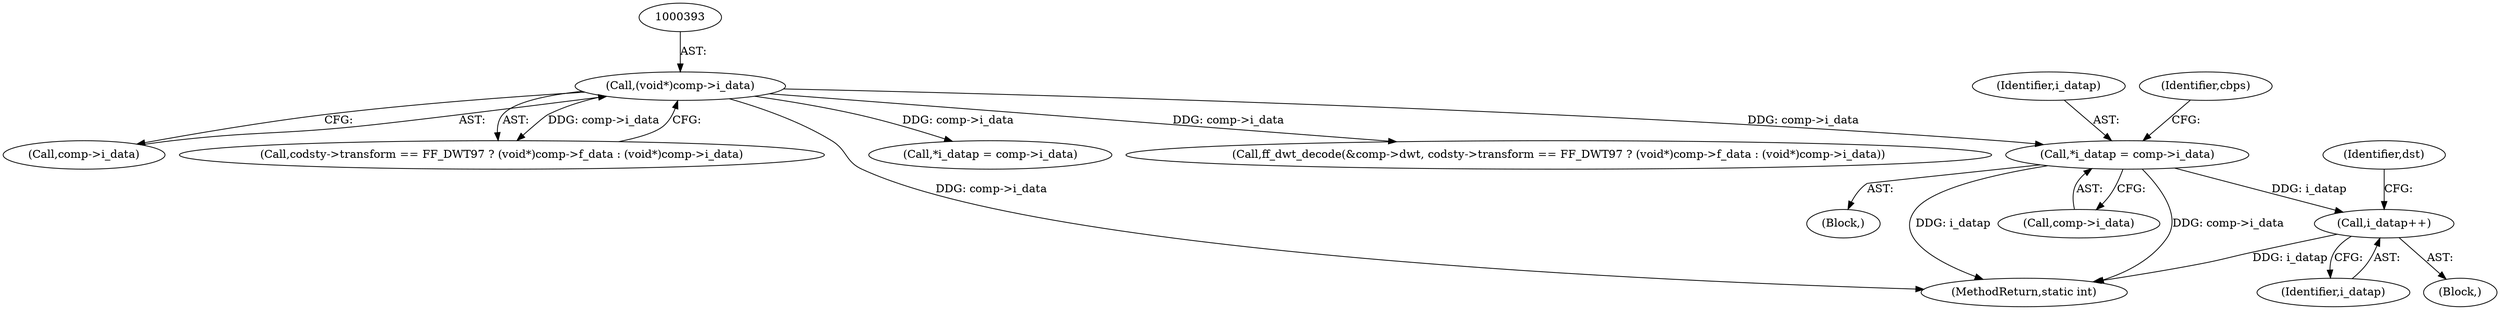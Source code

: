 digraph "0_FFmpeg_fe448cd28d674c3eff3072552eae366d0b659ce9@pointer" {
"1000498" [label="(Call,*i_datap = comp->i_data)"];
"1000392" [label="(Call,(void*)comp->i_data)"];
"1000759" [label="(Call,i_datap++)"];
"1000500" [label="(Call,comp->i_data)"];
"1000760" [label="(Identifier,i_datap)"];
"1000498" [label="(Call,*i_datap = comp->i_data)"];
"1000808" [label="(Call,*i_datap = comp->i_data)"];
"1000376" [label="(Call,ff_dwt_decode(&comp->dwt, codsty->transform == FF_DWT97 ? (void*)comp->f_data : (void*)comp->i_data))"];
"1000394" [label="(Call,comp->i_data)"];
"1000474" [label="(Block,)"];
"1000381" [label="(Call,codsty->transform == FF_DWT97 ? (void*)comp->f_data : (void*)comp->i_data)"];
"1000762" [label="(Identifier,dst)"];
"1000729" [label="(Block,)"];
"1000759" [label="(Call,i_datap++)"];
"1000499" [label="(Identifier,i_datap)"];
"1001090" [label="(MethodReturn,static int)"];
"1000392" [label="(Call,(void*)comp->i_data)"];
"1000505" [label="(Identifier,cbps)"];
"1000498" -> "1000474"  [label="AST: "];
"1000498" -> "1000500"  [label="CFG: "];
"1000499" -> "1000498"  [label="AST: "];
"1000500" -> "1000498"  [label="AST: "];
"1000505" -> "1000498"  [label="CFG: "];
"1000498" -> "1001090"  [label="DDG: i_datap"];
"1000498" -> "1001090"  [label="DDG: comp->i_data"];
"1000392" -> "1000498"  [label="DDG: comp->i_data"];
"1000498" -> "1000759"  [label="DDG: i_datap"];
"1000392" -> "1000381"  [label="AST: "];
"1000392" -> "1000394"  [label="CFG: "];
"1000393" -> "1000392"  [label="AST: "];
"1000394" -> "1000392"  [label="AST: "];
"1000381" -> "1000392"  [label="CFG: "];
"1000392" -> "1001090"  [label="DDG: comp->i_data"];
"1000392" -> "1000376"  [label="DDG: comp->i_data"];
"1000392" -> "1000381"  [label="DDG: comp->i_data"];
"1000392" -> "1000808"  [label="DDG: comp->i_data"];
"1000759" -> "1000729"  [label="AST: "];
"1000759" -> "1000760"  [label="CFG: "];
"1000760" -> "1000759"  [label="AST: "];
"1000762" -> "1000759"  [label="CFG: "];
"1000759" -> "1001090"  [label="DDG: i_datap"];
}
